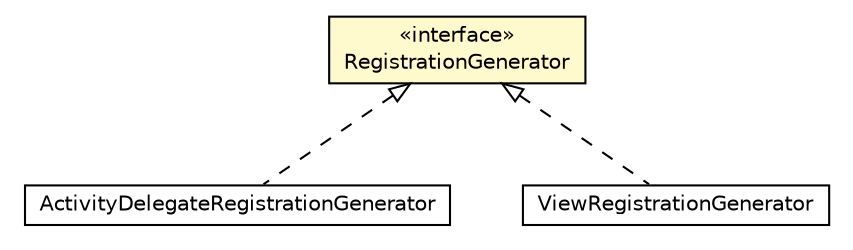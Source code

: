 #!/usr/local/bin/dot
#
# Class diagram 
# Generated by UMLGraph version 5.1 (http://www.umlgraph.org/)
#

digraph G {
	edge [fontname="Helvetica",fontsize=10,labelfontname="Helvetica",labelfontsize=10];
	node [fontname="Helvetica",fontsize=10,shape=plaintext];
	nodesep=0.25;
	ranksep=0.5;
	// org.androidtransfuse.gen.componentBuilder.RegistrationGenerator
	c142889 [label=<<table title="org.androidtransfuse.gen.componentBuilder.RegistrationGenerator" border="0" cellborder="1" cellspacing="0" cellpadding="2" port="p" bgcolor="lemonChiffon" href="./RegistrationGenerator.html">
		<tr><td><table border="0" cellspacing="0" cellpadding="1">
<tr><td align="center" balign="center"> &#171;interface&#187; </td></tr>
<tr><td align="center" balign="center"> RegistrationGenerator </td></tr>
		</table></td></tr>
		</table>>, fontname="Helvetica", fontcolor="black", fontsize=10.0];
	// org.androidtransfuse.gen.componentBuilder.ActivityDelegateRegistrationGenerator
	c142895 [label=<<table title="org.androidtransfuse.gen.componentBuilder.ActivityDelegateRegistrationGenerator" border="0" cellborder="1" cellspacing="0" cellpadding="2" port="p" href="./ActivityDelegateRegistrationGenerator.html">
		<tr><td><table border="0" cellspacing="0" cellpadding="1">
<tr><td align="center" balign="center"> ActivityDelegateRegistrationGenerator </td></tr>
		</table></td></tr>
		</table>>, fontname="Helvetica", fontcolor="black", fontsize=10.0];
	// org.androidtransfuse.gen.componentBuilder.ViewRegistrationGenerator
	c142913 [label=<<table title="org.androidtransfuse.gen.componentBuilder.ViewRegistrationGenerator" border="0" cellborder="1" cellspacing="0" cellpadding="2" port="p" href="./ViewRegistrationGenerator.html">
		<tr><td><table border="0" cellspacing="0" cellpadding="1">
<tr><td align="center" balign="center"> ViewRegistrationGenerator </td></tr>
		</table></td></tr>
		</table>>, fontname="Helvetica", fontcolor="black", fontsize=10.0];
	//org.androidtransfuse.gen.componentBuilder.ActivityDelegateRegistrationGenerator implements org.androidtransfuse.gen.componentBuilder.RegistrationGenerator
	c142889:p -> c142895:p [dir=back,arrowtail=empty,style=dashed];
	//org.androidtransfuse.gen.componentBuilder.ViewRegistrationGenerator implements org.androidtransfuse.gen.componentBuilder.RegistrationGenerator
	c142889:p -> c142913:p [dir=back,arrowtail=empty,style=dashed];
}

